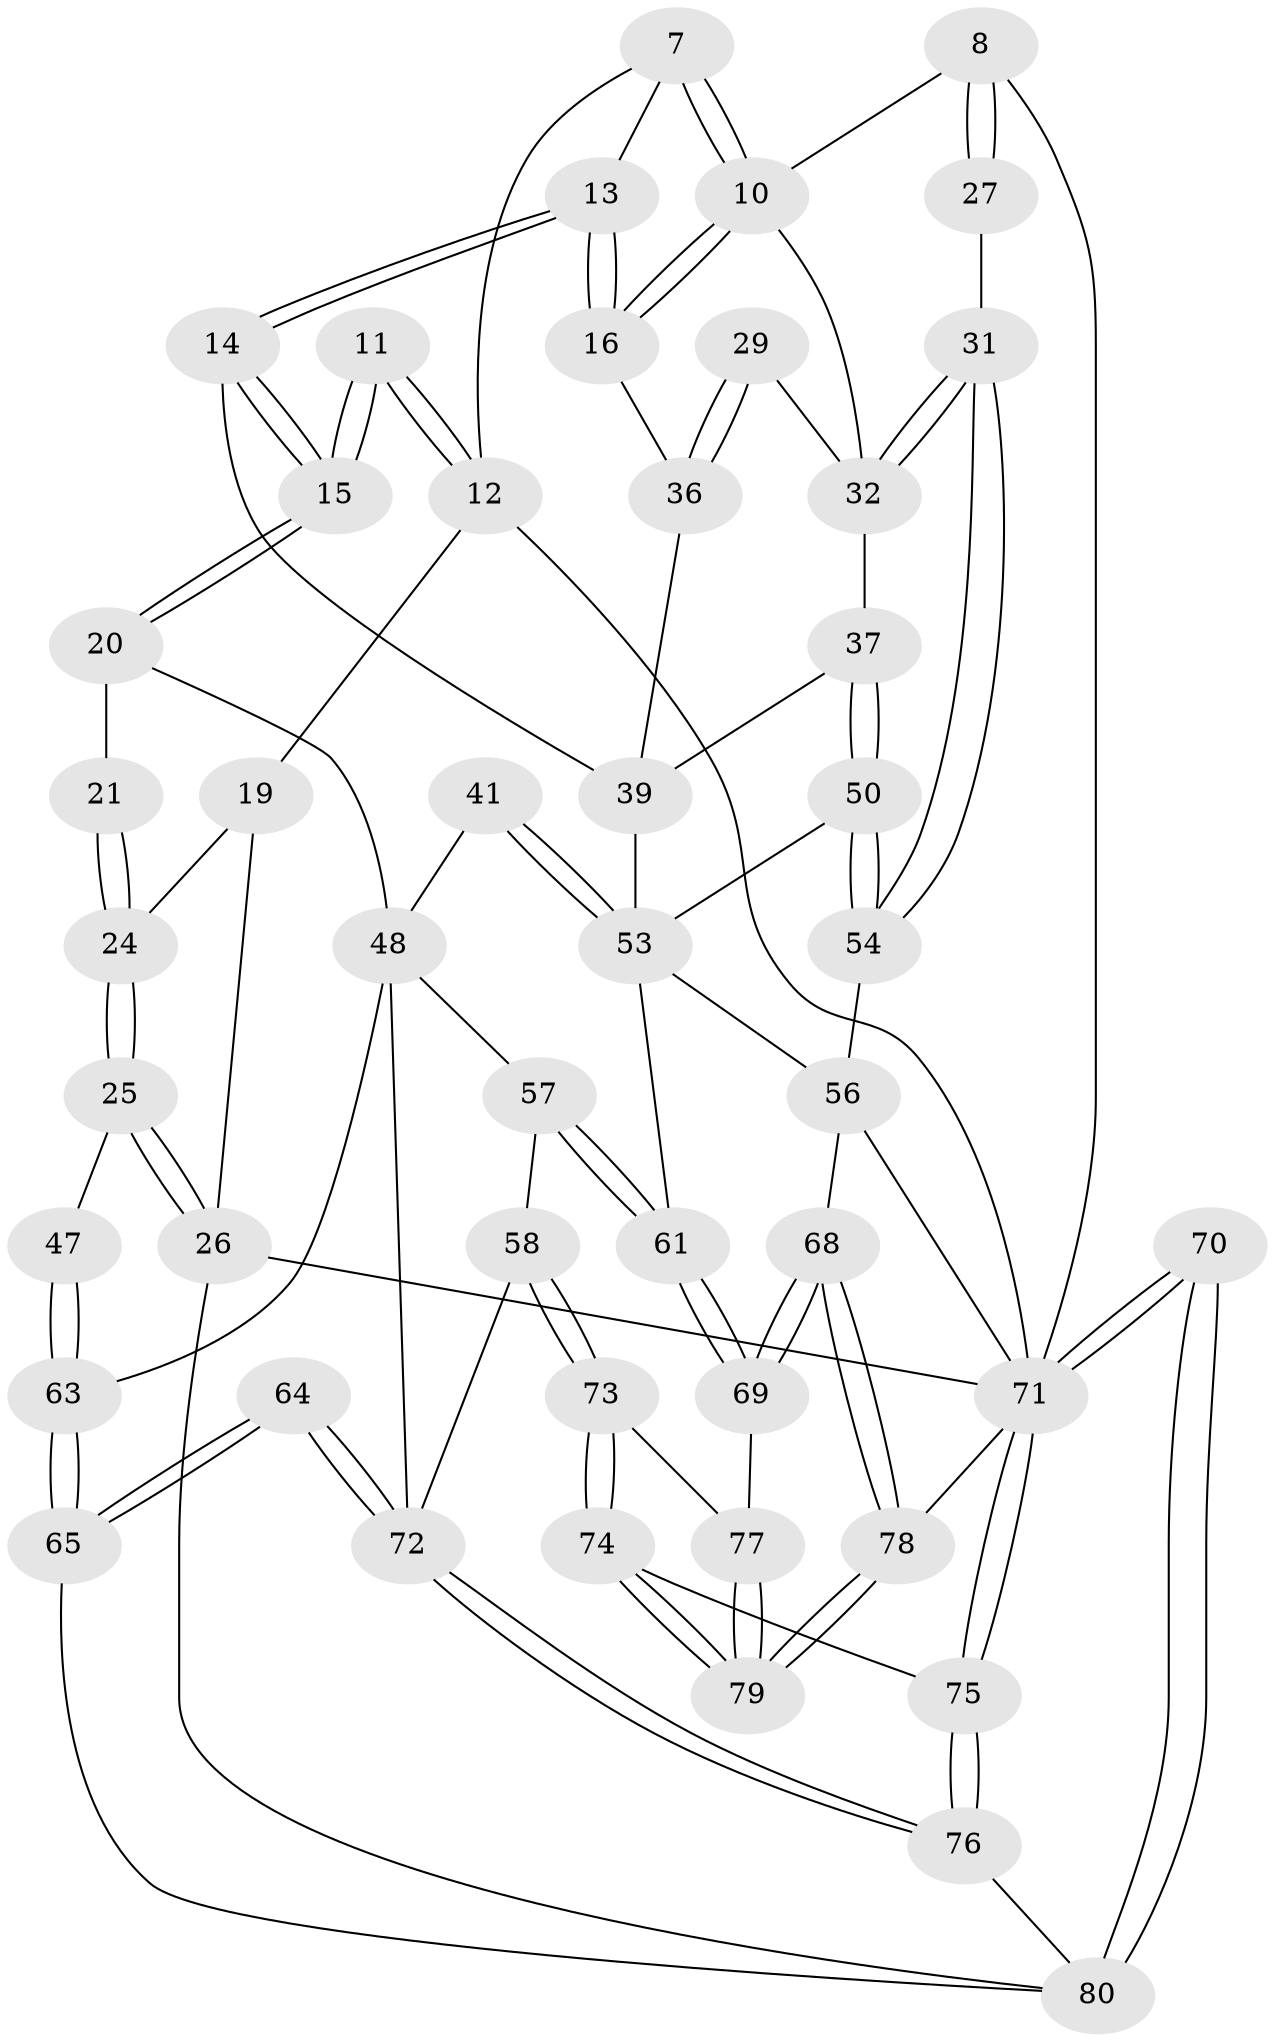 // original degree distribution, {3: 0.025, 6: 0.25, 4: 0.275, 5: 0.45}
// Generated by graph-tools (version 1.1) at 2025/06/03/04/25 22:06:26]
// undirected, 48 vertices, 112 edges
graph export_dot {
graph [start="1"]
  node [color=gray90,style=filled];
  7 [pos="+0.8127394806422173+0",super="+6"];
  8 [pos="+0.8988698805089428+0.15197471948379573",super="+1+2"];
  10 [pos="+0.7575663864140698+0.098667254407702",super="+9"];
  11 [pos="+0.3559558369520834+0.18379524496204558"];
  12 [pos="+0.16931783404621104+0.09074716139960198",super="+4+5"];
  13 [pos="+0.5671972488046382+0.13300131476857277"];
  14 [pos="+0.47957470027674604+0.24422103963988068"];
  15 [pos="+0.405881795932549+0.2527930177908226"];
  16 [pos="+0.5696920679737368+0.13298446185258966"];
  19 [pos="+0.16197500470172957+0.09536341519761685",super="+18"];
  20 [pos="+0.370464867259087+0.2880109616700209"];
  21 [pos="+0.2223910452391334+0.28421535829295036"];
  24 [pos="+0.007960164038815387+0.42180672681927417",super="+23+22"];
  25 [pos="+0+0.4733548536723401"];
  26 [pos="+0+0.46843583977550657",super="+17"];
  27 [pos="+1+0.14848810993352687"];
  29 [pos="+0.8153427660792736+0.2575439695036541"];
  31 [pos="+1+0.4387100435530133"];
  32 [pos="+0.9348082143150193+0.3441111895146031",super="+28"];
  36 [pos="+0.7977506202352939+0.2872858895402206",super="+33+30"];
  37 [pos="+0.8158678853092575+0.4247121371055219"];
  39 [pos="+0.752613392371954+0.42164715094790894",super="+35+38"];
  41 [pos="+0.5414731279297826+0.5100550340013417"];
  47 [pos="+0+0.4866098518429672"];
  48 [pos="+0.2845059547845019+0.5701941655241863",super="+43+44"];
  50 [pos="+0.8993744616246502+0.5294714315663962"];
  53 [pos="+0.7043759701150791+0.6050123125263226",super="+52+51+45+40"];
  54 [pos="+1+0.5043575282759791"];
  56 [pos="+0.8776110502614682+0.7536605073814118",super="+55"];
  57 [pos="+0.48485506532888545+0.5674647780377112"];
  58 [pos="+0.45763250767259384+0.7280397191353246"];
  61 [pos="+0.6862187870927795+0.714774293189963"];
  63 [pos="+0.13078857280407777+0.5815162556860402",super="+49+46"];
  64 [pos="+0.2403685616482291+0.8629636681095864"];
  65 [pos="+0.13716091695246319+0.7855312276100727"];
  68 [pos="+0.7951342998783003+0.781608461341071"];
  69 [pos="+0.6869770472905569+0.7261206532124169"];
  70 [pos="+0+1"];
  71 [pos="+0+1",super="+3+62"];
  72 [pos="+0.24115585770588652+0.8642646325523057",super="+59+60"];
  73 [pos="+0.5384147689373027+0.8172668477336167"];
  74 [pos="+0.4404268680423065+1"];
  75 [pos="+0.3601670998539242+1"];
  76 [pos="+0.3271874022406204+1"];
  77 [pos="+0.6685235026497899+0.7392117841901589"];
  78 [pos="+0.8383845077636145+1"];
  79 [pos="+0.7262213383844229+1"];
  80 [pos="+0.08464537436660147+0.9437561173926657",super="+67"];
  7 -- 10;
  7 -- 10;
  7 -- 12;
  7 -- 13;
  8 -- 27 [weight=2];
  8 -- 27;
  8 -- 71 [weight=2];
  8 -- 10;
  10 -- 16;
  10 -- 16;
  10 -- 32;
  11 -- 12 [weight=2];
  11 -- 12;
  11 -- 15;
  11 -- 15;
  12 -- 19;
  12 -- 71;
  13 -- 14;
  13 -- 14;
  13 -- 16;
  13 -- 16;
  14 -- 15;
  14 -- 15;
  14 -- 39;
  15 -- 20;
  15 -- 20;
  16 -- 36;
  19 -- 24 [weight=2];
  19 -- 26;
  20 -- 21;
  20 -- 48;
  21 -- 24 [weight=2];
  21 -- 24;
  24 -- 25;
  24 -- 25;
  25 -- 26;
  25 -- 26;
  25 -- 47;
  26 -- 80;
  26 -- 71;
  27 -- 31;
  29 -- 36 [weight=2];
  29 -- 36;
  29 -- 32;
  31 -- 32;
  31 -- 32;
  31 -- 54;
  31 -- 54;
  32 -- 37;
  36 -- 39 [weight=2];
  37 -- 50;
  37 -- 50;
  37 -- 39;
  39 -- 53 [weight=2];
  41 -- 53 [weight=2];
  41 -- 53;
  41 -- 48;
  47 -- 63 [weight=2];
  47 -- 63;
  48 -- 63 [weight=2];
  48 -- 72;
  48 -- 57;
  50 -- 54;
  50 -- 54;
  50 -- 53;
  53 -- 61;
  53 -- 56;
  54 -- 56;
  56 -- 68;
  56 -- 71;
  57 -- 58;
  57 -- 61;
  57 -- 61;
  58 -- 73;
  58 -- 73;
  58 -- 72;
  61 -- 69;
  61 -- 69;
  63 -- 65;
  63 -- 65;
  64 -- 65;
  64 -- 65;
  64 -- 72 [weight=2];
  64 -- 72;
  65 -- 80;
  68 -- 69;
  68 -- 69;
  68 -- 78;
  68 -- 78;
  69 -- 77;
  70 -- 71;
  70 -- 71;
  70 -- 80 [weight=2];
  70 -- 80;
  71 -- 75;
  71 -- 75;
  71 -- 78;
  72 -- 76;
  72 -- 76;
  73 -- 74;
  73 -- 74;
  73 -- 77;
  74 -- 75;
  74 -- 79;
  74 -- 79;
  75 -- 76;
  75 -- 76;
  76 -- 80;
  77 -- 79;
  77 -- 79;
  78 -- 79;
  78 -- 79;
}
